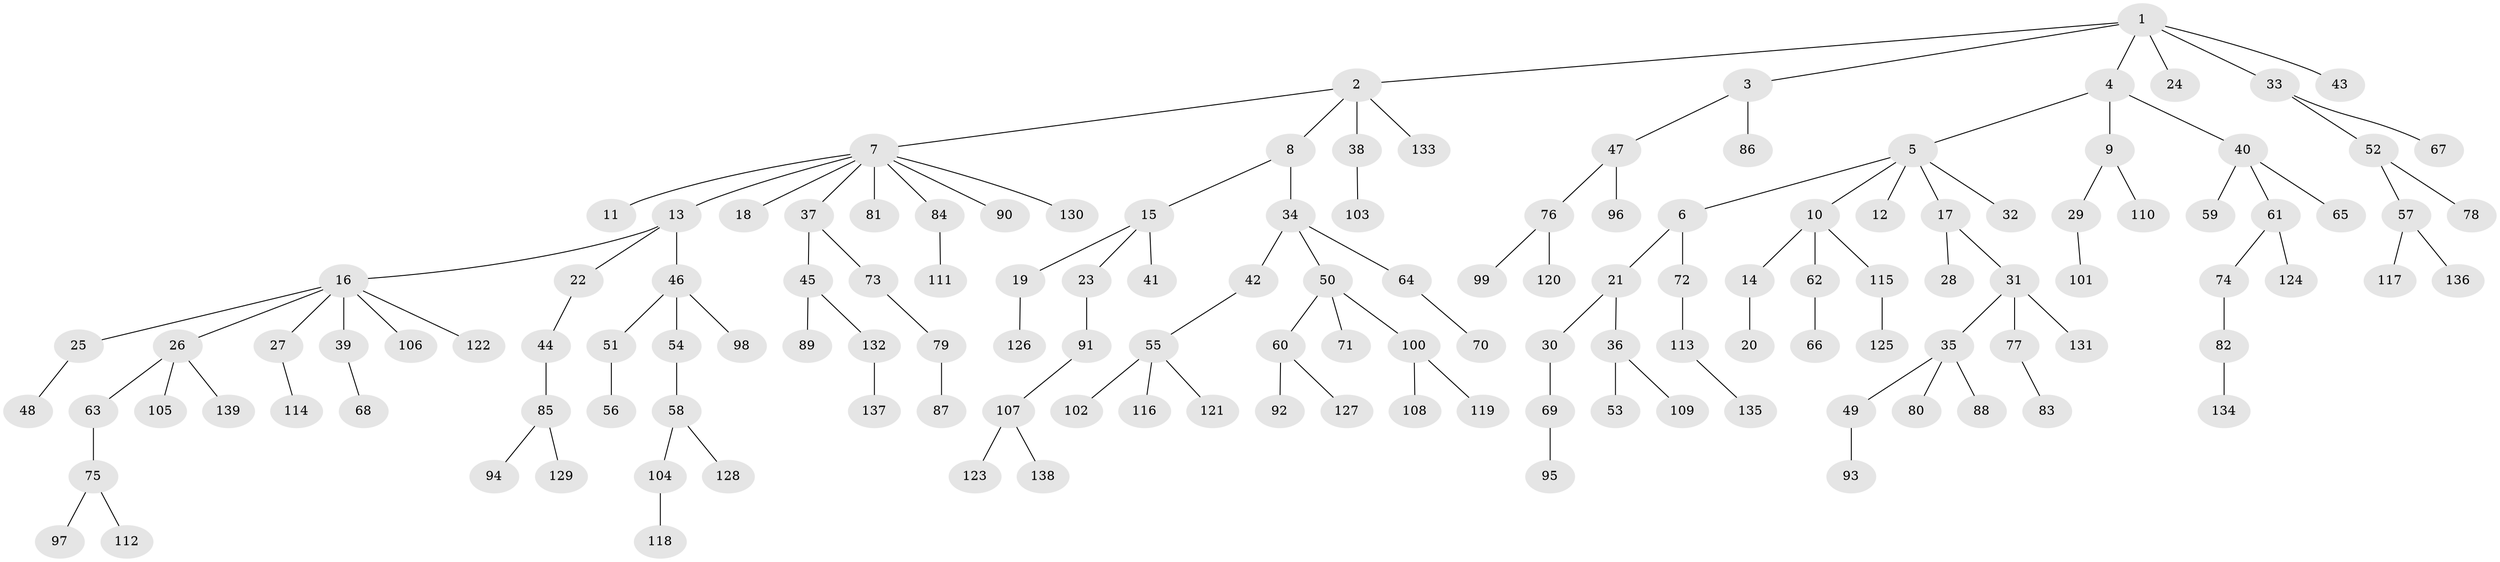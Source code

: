 // Generated by graph-tools (version 1.1) at 2025/26/03/09/25 03:26:28]
// undirected, 139 vertices, 138 edges
graph export_dot {
graph [start="1"]
  node [color=gray90,style=filled];
  1;
  2;
  3;
  4;
  5;
  6;
  7;
  8;
  9;
  10;
  11;
  12;
  13;
  14;
  15;
  16;
  17;
  18;
  19;
  20;
  21;
  22;
  23;
  24;
  25;
  26;
  27;
  28;
  29;
  30;
  31;
  32;
  33;
  34;
  35;
  36;
  37;
  38;
  39;
  40;
  41;
  42;
  43;
  44;
  45;
  46;
  47;
  48;
  49;
  50;
  51;
  52;
  53;
  54;
  55;
  56;
  57;
  58;
  59;
  60;
  61;
  62;
  63;
  64;
  65;
  66;
  67;
  68;
  69;
  70;
  71;
  72;
  73;
  74;
  75;
  76;
  77;
  78;
  79;
  80;
  81;
  82;
  83;
  84;
  85;
  86;
  87;
  88;
  89;
  90;
  91;
  92;
  93;
  94;
  95;
  96;
  97;
  98;
  99;
  100;
  101;
  102;
  103;
  104;
  105;
  106;
  107;
  108;
  109;
  110;
  111;
  112;
  113;
  114;
  115;
  116;
  117;
  118;
  119;
  120;
  121;
  122;
  123;
  124;
  125;
  126;
  127;
  128;
  129;
  130;
  131;
  132;
  133;
  134;
  135;
  136;
  137;
  138;
  139;
  1 -- 2;
  1 -- 3;
  1 -- 4;
  1 -- 24;
  1 -- 33;
  1 -- 43;
  2 -- 7;
  2 -- 8;
  2 -- 38;
  2 -- 133;
  3 -- 47;
  3 -- 86;
  4 -- 5;
  4 -- 9;
  4 -- 40;
  5 -- 6;
  5 -- 10;
  5 -- 12;
  5 -- 17;
  5 -- 32;
  6 -- 21;
  6 -- 72;
  7 -- 11;
  7 -- 13;
  7 -- 18;
  7 -- 37;
  7 -- 81;
  7 -- 84;
  7 -- 90;
  7 -- 130;
  8 -- 15;
  8 -- 34;
  9 -- 29;
  9 -- 110;
  10 -- 14;
  10 -- 62;
  10 -- 115;
  13 -- 16;
  13 -- 22;
  13 -- 46;
  14 -- 20;
  15 -- 19;
  15 -- 23;
  15 -- 41;
  16 -- 25;
  16 -- 26;
  16 -- 27;
  16 -- 39;
  16 -- 106;
  16 -- 122;
  17 -- 28;
  17 -- 31;
  19 -- 126;
  21 -- 30;
  21 -- 36;
  22 -- 44;
  23 -- 91;
  25 -- 48;
  26 -- 63;
  26 -- 105;
  26 -- 139;
  27 -- 114;
  29 -- 101;
  30 -- 69;
  31 -- 35;
  31 -- 77;
  31 -- 131;
  33 -- 52;
  33 -- 67;
  34 -- 42;
  34 -- 50;
  34 -- 64;
  35 -- 49;
  35 -- 80;
  35 -- 88;
  36 -- 53;
  36 -- 109;
  37 -- 45;
  37 -- 73;
  38 -- 103;
  39 -- 68;
  40 -- 59;
  40 -- 61;
  40 -- 65;
  42 -- 55;
  44 -- 85;
  45 -- 89;
  45 -- 132;
  46 -- 51;
  46 -- 54;
  46 -- 98;
  47 -- 76;
  47 -- 96;
  49 -- 93;
  50 -- 60;
  50 -- 71;
  50 -- 100;
  51 -- 56;
  52 -- 57;
  52 -- 78;
  54 -- 58;
  55 -- 102;
  55 -- 116;
  55 -- 121;
  57 -- 117;
  57 -- 136;
  58 -- 104;
  58 -- 128;
  60 -- 92;
  60 -- 127;
  61 -- 74;
  61 -- 124;
  62 -- 66;
  63 -- 75;
  64 -- 70;
  69 -- 95;
  72 -- 113;
  73 -- 79;
  74 -- 82;
  75 -- 97;
  75 -- 112;
  76 -- 99;
  76 -- 120;
  77 -- 83;
  79 -- 87;
  82 -- 134;
  84 -- 111;
  85 -- 94;
  85 -- 129;
  91 -- 107;
  100 -- 108;
  100 -- 119;
  104 -- 118;
  107 -- 123;
  107 -- 138;
  113 -- 135;
  115 -- 125;
  132 -- 137;
}
